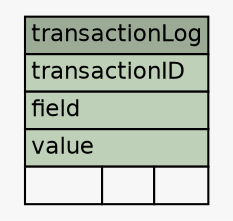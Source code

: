 // dot 2.34.0 on Linux 3.11.6-1-ARCH
// SchemaSpy rev 590
digraph "transactionLog" {
  graph [
    rankdir="RL"
    bgcolor="#f7f7f7"
    nodesep="0.18"
    ranksep="0.46"
    fontname="Helvetica"
    fontsize="11"
  ];
  node [
    fontname="Helvetica"
    fontsize="11"
    shape="plaintext"
  ];
  edge [
    arrowsize="0.8"
  ];
  "transactionLog" [
    label=<
    <TABLE BORDER="0" CELLBORDER="1" CELLSPACING="0" BGCOLOR="#ffffff">
      <TR><TD COLSPAN="3" BGCOLOR="#9bab96" ALIGN="CENTER">transactionLog</TD></TR>
      <TR><TD PORT="transactionID" COLSPAN="3" BGCOLOR="#bed1b8" ALIGN="LEFT">transactionID</TD></TR>
      <TR><TD PORT="field" COLSPAN="3" BGCOLOR="#bed1b8" ALIGN="LEFT">field</TD></TR>
      <TR><TD PORT="value" COLSPAN="3" BGCOLOR="#bed1b8" ALIGN="LEFT">value</TD></TR>
      <TR><TD ALIGN="LEFT" BGCOLOR="#f7f7f7">  </TD><TD ALIGN="RIGHT" BGCOLOR="#f7f7f7">  </TD><TD ALIGN="RIGHT" BGCOLOR="#f7f7f7">  </TD></TR>
    </TABLE>>
    URL="tables/transactionLog.html"
    tooltip="transactionLog"
  ];
}
